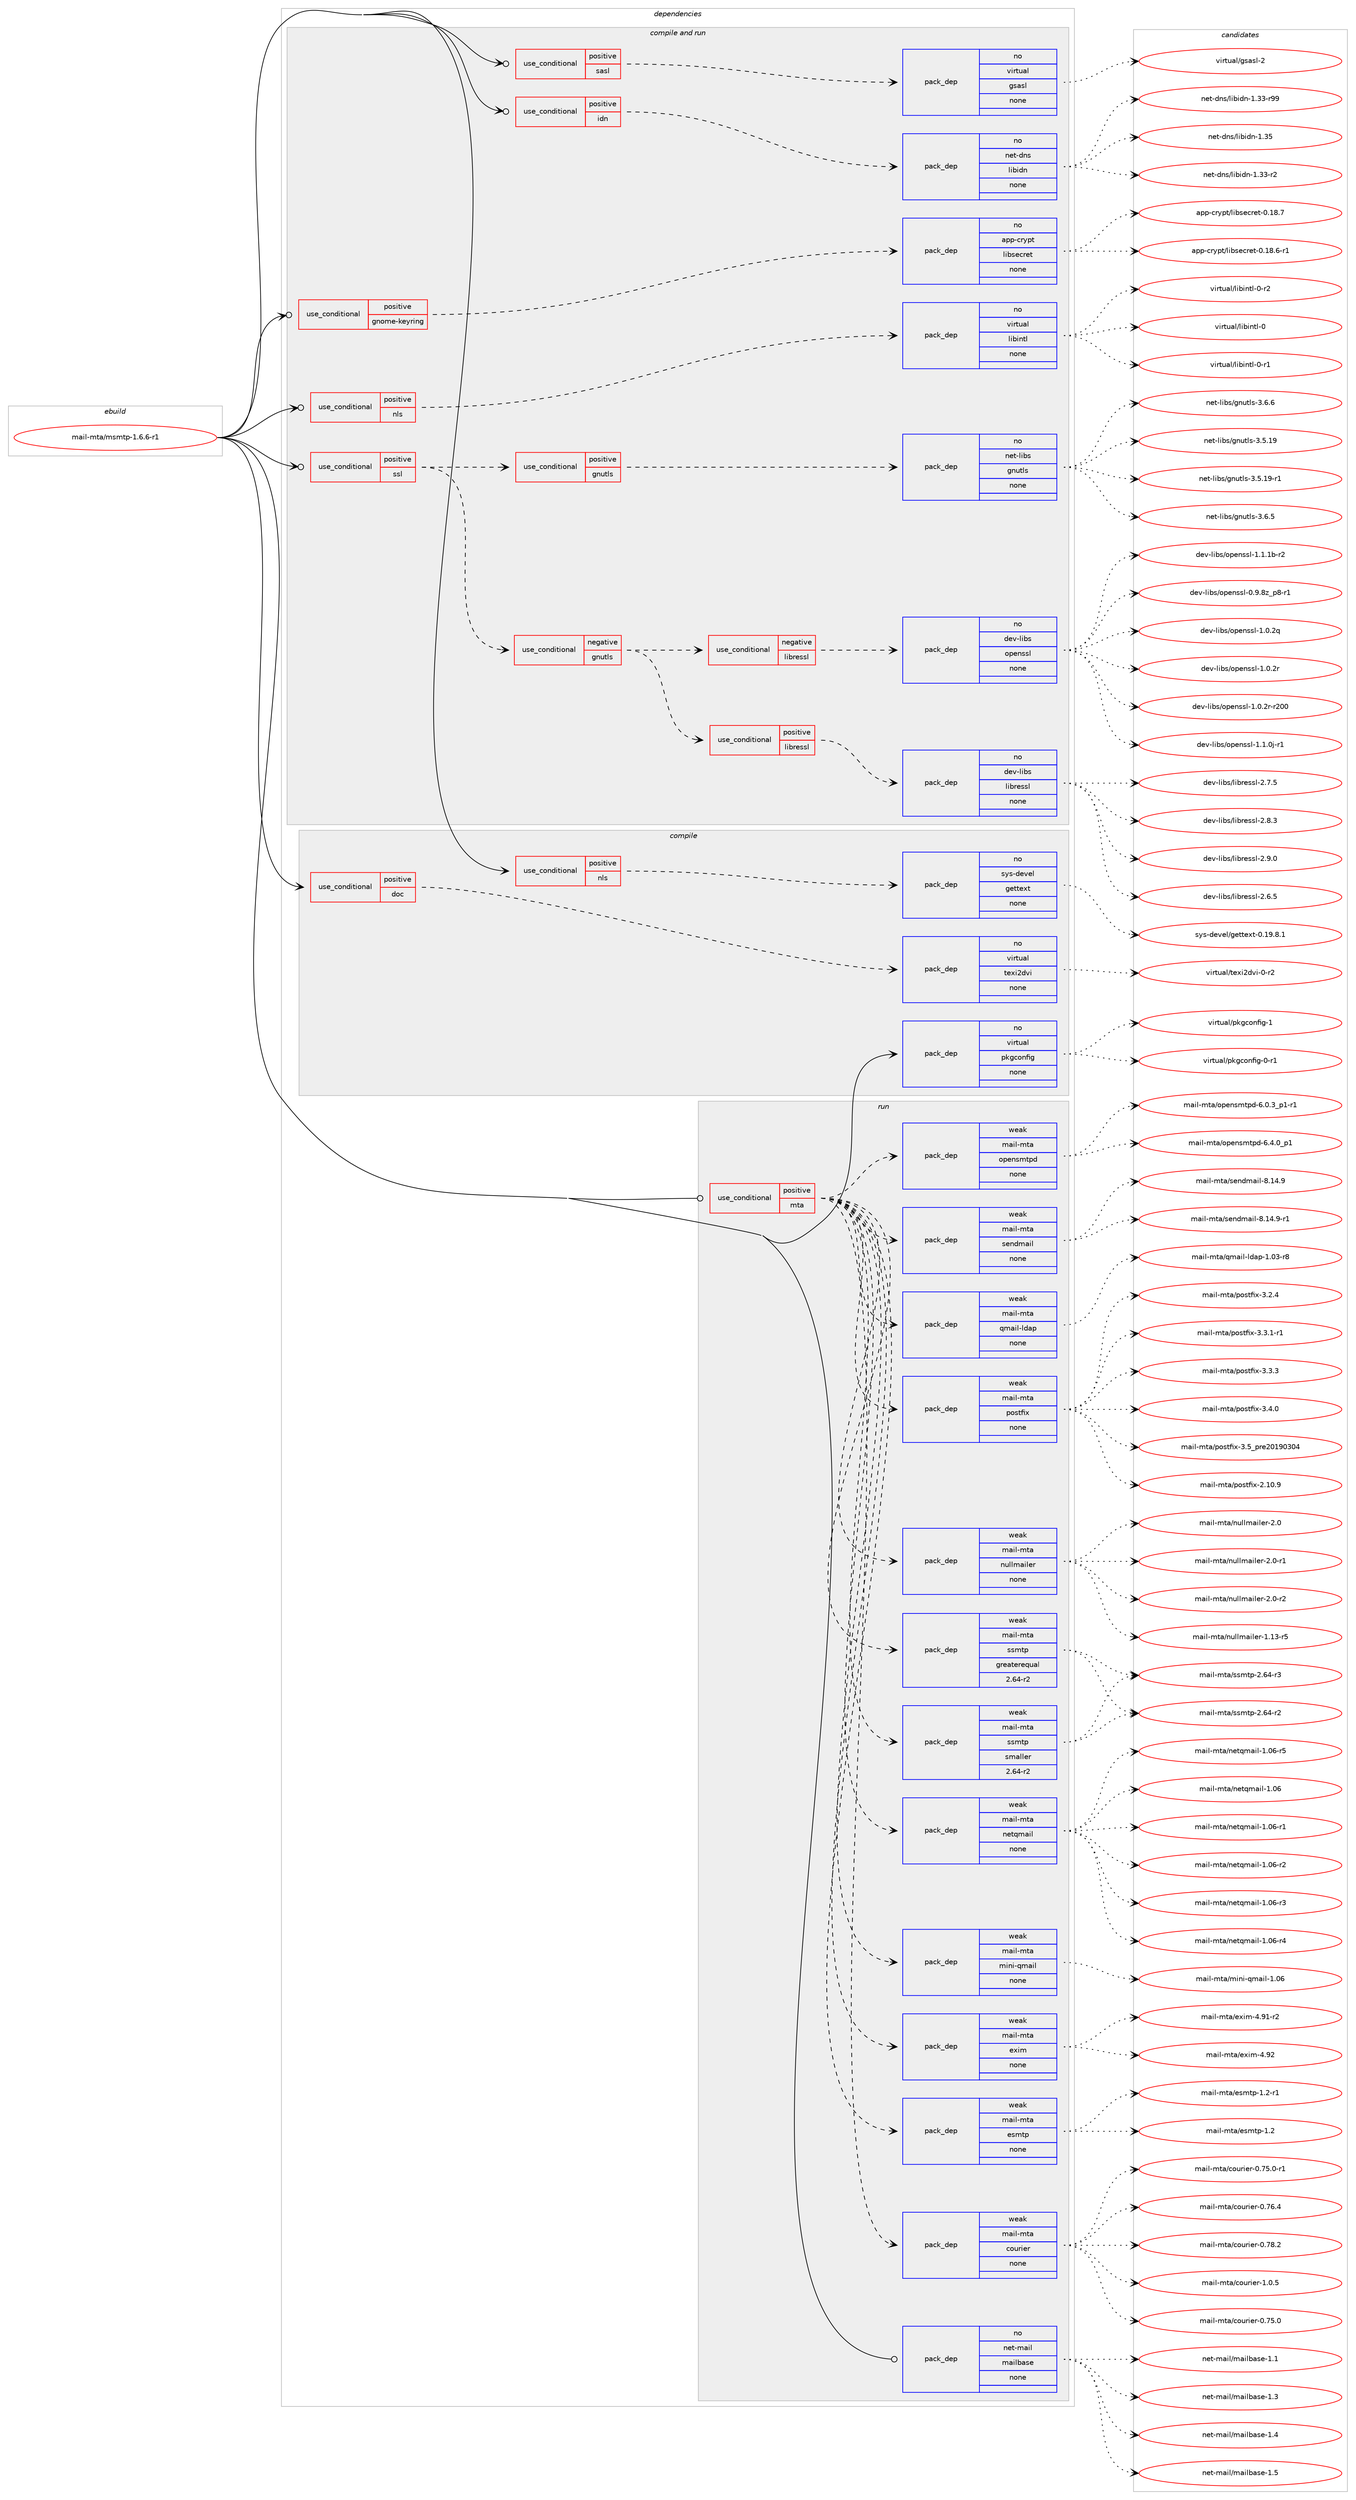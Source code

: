 digraph prolog {

# *************
# Graph options
# *************

newrank=true;
concentrate=true;
compound=true;
graph [rankdir=LR,fontname=Helvetica,fontsize=10,ranksep=1.5];#, ranksep=2.5, nodesep=0.2];
edge  [arrowhead=vee];
node  [fontname=Helvetica,fontsize=10];

# **********
# The ebuild
# **********

subgraph cluster_leftcol {
color=gray;
rank=same;
label=<<i>ebuild</i>>;
id [label="mail-mta/msmtp-1.6.6-r1", color=red, width=4, href="../mail-mta/msmtp-1.6.6-r1.svg"];
}

# ****************
# The dependencies
# ****************

subgraph cluster_midcol {
color=gray;
label=<<i>dependencies</i>>;
subgraph cluster_compile {
fillcolor="#eeeeee";
style=filled;
label=<<i>compile</i>>;
subgraph cond431252 {
dependency1596910 [label=<<TABLE BORDER="0" CELLBORDER="1" CELLSPACING="0" CELLPADDING="4"><TR><TD ROWSPAN="3" CELLPADDING="10">use_conditional</TD></TR><TR><TD>positive</TD></TR><TR><TD>doc</TD></TR></TABLE>>, shape=none, color=red];
subgraph pack1140528 {
dependency1596911 [label=<<TABLE BORDER="0" CELLBORDER="1" CELLSPACING="0" CELLPADDING="4" WIDTH="220"><TR><TD ROWSPAN="6" CELLPADDING="30">pack_dep</TD></TR><TR><TD WIDTH="110">no</TD></TR><TR><TD>virtual</TD></TR><TR><TD>texi2dvi</TD></TR><TR><TD>none</TD></TR><TR><TD></TD></TR></TABLE>>, shape=none, color=blue];
}
dependency1596910:e -> dependency1596911:w [weight=20,style="dashed",arrowhead="vee"];
}
id:e -> dependency1596910:w [weight=20,style="solid",arrowhead="vee"];
subgraph cond431253 {
dependency1596912 [label=<<TABLE BORDER="0" CELLBORDER="1" CELLSPACING="0" CELLPADDING="4"><TR><TD ROWSPAN="3" CELLPADDING="10">use_conditional</TD></TR><TR><TD>positive</TD></TR><TR><TD>nls</TD></TR></TABLE>>, shape=none, color=red];
subgraph pack1140529 {
dependency1596913 [label=<<TABLE BORDER="0" CELLBORDER="1" CELLSPACING="0" CELLPADDING="4" WIDTH="220"><TR><TD ROWSPAN="6" CELLPADDING="30">pack_dep</TD></TR><TR><TD WIDTH="110">no</TD></TR><TR><TD>sys-devel</TD></TR><TR><TD>gettext</TD></TR><TR><TD>none</TD></TR><TR><TD></TD></TR></TABLE>>, shape=none, color=blue];
}
dependency1596912:e -> dependency1596913:w [weight=20,style="dashed",arrowhead="vee"];
}
id:e -> dependency1596912:w [weight=20,style="solid",arrowhead="vee"];
subgraph pack1140530 {
dependency1596914 [label=<<TABLE BORDER="0" CELLBORDER="1" CELLSPACING="0" CELLPADDING="4" WIDTH="220"><TR><TD ROWSPAN="6" CELLPADDING="30">pack_dep</TD></TR><TR><TD WIDTH="110">no</TD></TR><TR><TD>virtual</TD></TR><TR><TD>pkgconfig</TD></TR><TR><TD>none</TD></TR><TR><TD></TD></TR></TABLE>>, shape=none, color=blue];
}
id:e -> dependency1596914:w [weight=20,style="solid",arrowhead="vee"];
}
subgraph cluster_compileandrun {
fillcolor="#eeeeee";
style=filled;
label=<<i>compile and run</i>>;
subgraph cond431254 {
dependency1596915 [label=<<TABLE BORDER="0" CELLBORDER="1" CELLSPACING="0" CELLPADDING="4"><TR><TD ROWSPAN="3" CELLPADDING="10">use_conditional</TD></TR><TR><TD>positive</TD></TR><TR><TD>gnome-keyring</TD></TR></TABLE>>, shape=none, color=red];
subgraph pack1140531 {
dependency1596916 [label=<<TABLE BORDER="0" CELLBORDER="1" CELLSPACING="0" CELLPADDING="4" WIDTH="220"><TR><TD ROWSPAN="6" CELLPADDING="30">pack_dep</TD></TR><TR><TD WIDTH="110">no</TD></TR><TR><TD>app-crypt</TD></TR><TR><TD>libsecret</TD></TR><TR><TD>none</TD></TR><TR><TD></TD></TR></TABLE>>, shape=none, color=blue];
}
dependency1596915:e -> dependency1596916:w [weight=20,style="dashed",arrowhead="vee"];
}
id:e -> dependency1596915:w [weight=20,style="solid",arrowhead="odotvee"];
subgraph cond431255 {
dependency1596917 [label=<<TABLE BORDER="0" CELLBORDER="1" CELLSPACING="0" CELLPADDING="4"><TR><TD ROWSPAN="3" CELLPADDING="10">use_conditional</TD></TR><TR><TD>positive</TD></TR><TR><TD>idn</TD></TR></TABLE>>, shape=none, color=red];
subgraph pack1140532 {
dependency1596918 [label=<<TABLE BORDER="0" CELLBORDER="1" CELLSPACING="0" CELLPADDING="4" WIDTH="220"><TR><TD ROWSPAN="6" CELLPADDING="30">pack_dep</TD></TR><TR><TD WIDTH="110">no</TD></TR><TR><TD>net-dns</TD></TR><TR><TD>libidn</TD></TR><TR><TD>none</TD></TR><TR><TD></TD></TR></TABLE>>, shape=none, color=blue];
}
dependency1596917:e -> dependency1596918:w [weight=20,style="dashed",arrowhead="vee"];
}
id:e -> dependency1596917:w [weight=20,style="solid",arrowhead="odotvee"];
subgraph cond431256 {
dependency1596919 [label=<<TABLE BORDER="0" CELLBORDER="1" CELLSPACING="0" CELLPADDING="4"><TR><TD ROWSPAN="3" CELLPADDING="10">use_conditional</TD></TR><TR><TD>positive</TD></TR><TR><TD>nls</TD></TR></TABLE>>, shape=none, color=red];
subgraph pack1140533 {
dependency1596920 [label=<<TABLE BORDER="0" CELLBORDER="1" CELLSPACING="0" CELLPADDING="4" WIDTH="220"><TR><TD ROWSPAN="6" CELLPADDING="30">pack_dep</TD></TR><TR><TD WIDTH="110">no</TD></TR><TR><TD>virtual</TD></TR><TR><TD>libintl</TD></TR><TR><TD>none</TD></TR><TR><TD></TD></TR></TABLE>>, shape=none, color=blue];
}
dependency1596919:e -> dependency1596920:w [weight=20,style="dashed",arrowhead="vee"];
}
id:e -> dependency1596919:w [weight=20,style="solid",arrowhead="odotvee"];
subgraph cond431257 {
dependency1596921 [label=<<TABLE BORDER="0" CELLBORDER="1" CELLSPACING="0" CELLPADDING="4"><TR><TD ROWSPAN="3" CELLPADDING="10">use_conditional</TD></TR><TR><TD>positive</TD></TR><TR><TD>sasl</TD></TR></TABLE>>, shape=none, color=red];
subgraph pack1140534 {
dependency1596922 [label=<<TABLE BORDER="0" CELLBORDER="1" CELLSPACING="0" CELLPADDING="4" WIDTH="220"><TR><TD ROWSPAN="6" CELLPADDING="30">pack_dep</TD></TR><TR><TD WIDTH="110">no</TD></TR><TR><TD>virtual</TD></TR><TR><TD>gsasl</TD></TR><TR><TD>none</TD></TR><TR><TD></TD></TR></TABLE>>, shape=none, color=blue];
}
dependency1596921:e -> dependency1596922:w [weight=20,style="dashed",arrowhead="vee"];
}
id:e -> dependency1596921:w [weight=20,style="solid",arrowhead="odotvee"];
subgraph cond431258 {
dependency1596923 [label=<<TABLE BORDER="0" CELLBORDER="1" CELLSPACING="0" CELLPADDING="4"><TR><TD ROWSPAN="3" CELLPADDING="10">use_conditional</TD></TR><TR><TD>positive</TD></TR><TR><TD>ssl</TD></TR></TABLE>>, shape=none, color=red];
subgraph cond431259 {
dependency1596924 [label=<<TABLE BORDER="0" CELLBORDER="1" CELLSPACING="0" CELLPADDING="4"><TR><TD ROWSPAN="3" CELLPADDING="10">use_conditional</TD></TR><TR><TD>positive</TD></TR><TR><TD>gnutls</TD></TR></TABLE>>, shape=none, color=red];
subgraph pack1140535 {
dependency1596925 [label=<<TABLE BORDER="0" CELLBORDER="1" CELLSPACING="0" CELLPADDING="4" WIDTH="220"><TR><TD ROWSPAN="6" CELLPADDING="30">pack_dep</TD></TR><TR><TD WIDTH="110">no</TD></TR><TR><TD>net-libs</TD></TR><TR><TD>gnutls</TD></TR><TR><TD>none</TD></TR><TR><TD></TD></TR></TABLE>>, shape=none, color=blue];
}
dependency1596924:e -> dependency1596925:w [weight=20,style="dashed",arrowhead="vee"];
}
dependency1596923:e -> dependency1596924:w [weight=20,style="dashed",arrowhead="vee"];
subgraph cond431260 {
dependency1596926 [label=<<TABLE BORDER="0" CELLBORDER="1" CELLSPACING="0" CELLPADDING="4"><TR><TD ROWSPAN="3" CELLPADDING="10">use_conditional</TD></TR><TR><TD>negative</TD></TR><TR><TD>gnutls</TD></TR></TABLE>>, shape=none, color=red];
subgraph cond431261 {
dependency1596927 [label=<<TABLE BORDER="0" CELLBORDER="1" CELLSPACING="0" CELLPADDING="4"><TR><TD ROWSPAN="3" CELLPADDING="10">use_conditional</TD></TR><TR><TD>negative</TD></TR><TR><TD>libressl</TD></TR></TABLE>>, shape=none, color=red];
subgraph pack1140536 {
dependency1596928 [label=<<TABLE BORDER="0" CELLBORDER="1" CELLSPACING="0" CELLPADDING="4" WIDTH="220"><TR><TD ROWSPAN="6" CELLPADDING="30">pack_dep</TD></TR><TR><TD WIDTH="110">no</TD></TR><TR><TD>dev-libs</TD></TR><TR><TD>openssl</TD></TR><TR><TD>none</TD></TR><TR><TD></TD></TR></TABLE>>, shape=none, color=blue];
}
dependency1596927:e -> dependency1596928:w [weight=20,style="dashed",arrowhead="vee"];
}
dependency1596926:e -> dependency1596927:w [weight=20,style="dashed",arrowhead="vee"];
subgraph cond431262 {
dependency1596929 [label=<<TABLE BORDER="0" CELLBORDER="1" CELLSPACING="0" CELLPADDING="4"><TR><TD ROWSPAN="3" CELLPADDING="10">use_conditional</TD></TR><TR><TD>positive</TD></TR><TR><TD>libressl</TD></TR></TABLE>>, shape=none, color=red];
subgraph pack1140537 {
dependency1596930 [label=<<TABLE BORDER="0" CELLBORDER="1" CELLSPACING="0" CELLPADDING="4" WIDTH="220"><TR><TD ROWSPAN="6" CELLPADDING="30">pack_dep</TD></TR><TR><TD WIDTH="110">no</TD></TR><TR><TD>dev-libs</TD></TR><TR><TD>libressl</TD></TR><TR><TD>none</TD></TR><TR><TD></TD></TR></TABLE>>, shape=none, color=blue];
}
dependency1596929:e -> dependency1596930:w [weight=20,style="dashed",arrowhead="vee"];
}
dependency1596926:e -> dependency1596929:w [weight=20,style="dashed",arrowhead="vee"];
}
dependency1596923:e -> dependency1596926:w [weight=20,style="dashed",arrowhead="vee"];
}
id:e -> dependency1596923:w [weight=20,style="solid",arrowhead="odotvee"];
}
subgraph cluster_run {
fillcolor="#eeeeee";
style=filled;
label=<<i>run</i>>;
subgraph cond431263 {
dependency1596931 [label=<<TABLE BORDER="0" CELLBORDER="1" CELLSPACING="0" CELLPADDING="4"><TR><TD ROWSPAN="3" CELLPADDING="10">use_conditional</TD></TR><TR><TD>positive</TD></TR><TR><TD>mta</TD></TR></TABLE>>, shape=none, color=red];
subgraph pack1140538 {
dependency1596932 [label=<<TABLE BORDER="0" CELLBORDER="1" CELLSPACING="0" CELLPADDING="4" WIDTH="220"><TR><TD ROWSPAN="6" CELLPADDING="30">pack_dep</TD></TR><TR><TD WIDTH="110">weak</TD></TR><TR><TD>mail-mta</TD></TR><TR><TD>courier</TD></TR><TR><TD>none</TD></TR><TR><TD></TD></TR></TABLE>>, shape=none, color=blue];
}
dependency1596931:e -> dependency1596932:w [weight=20,style="dashed",arrowhead="vee"];
subgraph pack1140539 {
dependency1596933 [label=<<TABLE BORDER="0" CELLBORDER="1" CELLSPACING="0" CELLPADDING="4" WIDTH="220"><TR><TD ROWSPAN="6" CELLPADDING="30">pack_dep</TD></TR><TR><TD WIDTH="110">weak</TD></TR><TR><TD>mail-mta</TD></TR><TR><TD>esmtp</TD></TR><TR><TD>none</TD></TR><TR><TD></TD></TR></TABLE>>, shape=none, color=blue];
}
dependency1596931:e -> dependency1596933:w [weight=20,style="dashed",arrowhead="vee"];
subgraph pack1140540 {
dependency1596934 [label=<<TABLE BORDER="0" CELLBORDER="1" CELLSPACING="0" CELLPADDING="4" WIDTH="220"><TR><TD ROWSPAN="6" CELLPADDING="30">pack_dep</TD></TR><TR><TD WIDTH="110">weak</TD></TR><TR><TD>mail-mta</TD></TR><TR><TD>exim</TD></TR><TR><TD>none</TD></TR><TR><TD></TD></TR></TABLE>>, shape=none, color=blue];
}
dependency1596931:e -> dependency1596934:w [weight=20,style="dashed",arrowhead="vee"];
subgraph pack1140541 {
dependency1596935 [label=<<TABLE BORDER="0" CELLBORDER="1" CELLSPACING="0" CELLPADDING="4" WIDTH="220"><TR><TD ROWSPAN="6" CELLPADDING="30">pack_dep</TD></TR><TR><TD WIDTH="110">weak</TD></TR><TR><TD>mail-mta</TD></TR><TR><TD>mini-qmail</TD></TR><TR><TD>none</TD></TR><TR><TD></TD></TR></TABLE>>, shape=none, color=blue];
}
dependency1596931:e -> dependency1596935:w [weight=20,style="dashed",arrowhead="vee"];
subgraph pack1140542 {
dependency1596936 [label=<<TABLE BORDER="0" CELLBORDER="1" CELLSPACING="0" CELLPADDING="4" WIDTH="220"><TR><TD ROWSPAN="6" CELLPADDING="30">pack_dep</TD></TR><TR><TD WIDTH="110">weak</TD></TR><TR><TD>mail-mta</TD></TR><TR><TD>netqmail</TD></TR><TR><TD>none</TD></TR><TR><TD></TD></TR></TABLE>>, shape=none, color=blue];
}
dependency1596931:e -> dependency1596936:w [weight=20,style="dashed",arrowhead="vee"];
subgraph pack1140543 {
dependency1596937 [label=<<TABLE BORDER="0" CELLBORDER="1" CELLSPACING="0" CELLPADDING="4" WIDTH="220"><TR><TD ROWSPAN="6" CELLPADDING="30">pack_dep</TD></TR><TR><TD WIDTH="110">weak</TD></TR><TR><TD>mail-mta</TD></TR><TR><TD>nullmailer</TD></TR><TR><TD>none</TD></TR><TR><TD></TD></TR></TABLE>>, shape=none, color=blue];
}
dependency1596931:e -> dependency1596937:w [weight=20,style="dashed",arrowhead="vee"];
subgraph pack1140544 {
dependency1596938 [label=<<TABLE BORDER="0" CELLBORDER="1" CELLSPACING="0" CELLPADDING="4" WIDTH="220"><TR><TD ROWSPAN="6" CELLPADDING="30">pack_dep</TD></TR><TR><TD WIDTH="110">weak</TD></TR><TR><TD>mail-mta</TD></TR><TR><TD>postfix</TD></TR><TR><TD>none</TD></TR><TR><TD></TD></TR></TABLE>>, shape=none, color=blue];
}
dependency1596931:e -> dependency1596938:w [weight=20,style="dashed",arrowhead="vee"];
subgraph pack1140545 {
dependency1596939 [label=<<TABLE BORDER="0" CELLBORDER="1" CELLSPACING="0" CELLPADDING="4" WIDTH="220"><TR><TD ROWSPAN="6" CELLPADDING="30">pack_dep</TD></TR><TR><TD WIDTH="110">weak</TD></TR><TR><TD>mail-mta</TD></TR><TR><TD>qmail-ldap</TD></TR><TR><TD>none</TD></TR><TR><TD></TD></TR></TABLE>>, shape=none, color=blue];
}
dependency1596931:e -> dependency1596939:w [weight=20,style="dashed",arrowhead="vee"];
subgraph pack1140546 {
dependency1596940 [label=<<TABLE BORDER="0" CELLBORDER="1" CELLSPACING="0" CELLPADDING="4" WIDTH="220"><TR><TD ROWSPAN="6" CELLPADDING="30">pack_dep</TD></TR><TR><TD WIDTH="110">weak</TD></TR><TR><TD>mail-mta</TD></TR><TR><TD>sendmail</TD></TR><TR><TD>none</TD></TR><TR><TD></TD></TR></TABLE>>, shape=none, color=blue];
}
dependency1596931:e -> dependency1596940:w [weight=20,style="dashed",arrowhead="vee"];
subgraph pack1140547 {
dependency1596941 [label=<<TABLE BORDER="0" CELLBORDER="1" CELLSPACING="0" CELLPADDING="4" WIDTH="220"><TR><TD ROWSPAN="6" CELLPADDING="30">pack_dep</TD></TR><TR><TD WIDTH="110">weak</TD></TR><TR><TD>mail-mta</TD></TR><TR><TD>opensmtpd</TD></TR><TR><TD>none</TD></TR><TR><TD></TD></TR></TABLE>>, shape=none, color=blue];
}
dependency1596931:e -> dependency1596941:w [weight=20,style="dashed",arrowhead="vee"];
subgraph pack1140548 {
dependency1596942 [label=<<TABLE BORDER="0" CELLBORDER="1" CELLSPACING="0" CELLPADDING="4" WIDTH="220"><TR><TD ROWSPAN="6" CELLPADDING="30">pack_dep</TD></TR><TR><TD WIDTH="110">weak</TD></TR><TR><TD>mail-mta</TD></TR><TR><TD>ssmtp</TD></TR><TR><TD>smaller</TD></TR><TR><TD>2.64-r2</TD></TR></TABLE>>, shape=none, color=blue];
}
dependency1596931:e -> dependency1596942:w [weight=20,style="dashed",arrowhead="vee"];
subgraph pack1140549 {
dependency1596943 [label=<<TABLE BORDER="0" CELLBORDER="1" CELLSPACING="0" CELLPADDING="4" WIDTH="220"><TR><TD ROWSPAN="6" CELLPADDING="30">pack_dep</TD></TR><TR><TD WIDTH="110">weak</TD></TR><TR><TD>mail-mta</TD></TR><TR><TD>ssmtp</TD></TR><TR><TD>greaterequal</TD></TR><TR><TD>2.64-r2</TD></TR></TABLE>>, shape=none, color=blue];
}
dependency1596931:e -> dependency1596943:w [weight=20,style="dashed",arrowhead="vee"];
}
id:e -> dependency1596931:w [weight=20,style="solid",arrowhead="odot"];
subgraph pack1140550 {
dependency1596944 [label=<<TABLE BORDER="0" CELLBORDER="1" CELLSPACING="0" CELLPADDING="4" WIDTH="220"><TR><TD ROWSPAN="6" CELLPADDING="30">pack_dep</TD></TR><TR><TD WIDTH="110">no</TD></TR><TR><TD>net-mail</TD></TR><TR><TD>mailbase</TD></TR><TR><TD>none</TD></TR><TR><TD></TD></TR></TABLE>>, shape=none, color=blue];
}
id:e -> dependency1596944:w [weight=20,style="solid",arrowhead="odot"];
}
}

# **************
# The candidates
# **************

subgraph cluster_choices {
rank=same;
color=gray;
label=<<i>candidates</i>>;

subgraph choice1140528 {
color=black;
nodesep=1;
choice11810511411611797108471161011201055010011810545484511450 [label="virtual/texi2dvi-0-r2", color=red, width=4,href="../virtual/texi2dvi-0-r2.svg"];
dependency1596911:e -> choice11810511411611797108471161011201055010011810545484511450:w [style=dotted,weight="100"];
}
subgraph choice1140529 {
color=black;
nodesep=1;
choice1151211154510010111810110847103101116116101120116454846495746564649 [label="sys-devel/gettext-0.19.8.1", color=red, width=4,href="../sys-devel/gettext-0.19.8.1.svg"];
dependency1596913:e -> choice1151211154510010111810110847103101116116101120116454846495746564649:w [style=dotted,weight="100"];
}
subgraph choice1140530 {
color=black;
nodesep=1;
choice11810511411611797108471121071039911111010210510345484511449 [label="virtual/pkgconfig-0-r1", color=red, width=4,href="../virtual/pkgconfig-0-r1.svg"];
choice1181051141161179710847112107103991111101021051034549 [label="virtual/pkgconfig-1", color=red, width=4,href="../virtual/pkgconfig-1.svg"];
dependency1596914:e -> choice11810511411611797108471121071039911111010210510345484511449:w [style=dotted,weight="100"];
dependency1596914:e -> choice1181051141161179710847112107103991111101021051034549:w [style=dotted,weight="100"];
}
subgraph choice1140531 {
color=black;
nodesep=1;
choice971121124599114121112116471081059811510199114101116454846495646544511449 [label="app-crypt/libsecret-0.18.6-r1", color=red, width=4,href="../app-crypt/libsecret-0.18.6-r1.svg"];
choice97112112459911412111211647108105981151019911410111645484649564655 [label="app-crypt/libsecret-0.18.7", color=red, width=4,href="../app-crypt/libsecret-0.18.7.svg"];
dependency1596916:e -> choice971121124599114121112116471081059811510199114101116454846495646544511449:w [style=dotted,weight="100"];
dependency1596916:e -> choice97112112459911412111211647108105981151019911410111645484649564655:w [style=dotted,weight="100"];
}
subgraph choice1140532 {
color=black;
nodesep=1;
choice11010111645100110115471081059810510011045494651514511450 [label="net-dns/libidn-1.33-r2", color=red, width=4,href="../net-dns/libidn-1.33-r2.svg"];
choice1101011164510011011547108105981051001104549465151451145757 [label="net-dns/libidn-1.33-r99", color=red, width=4,href="../net-dns/libidn-1.33-r99.svg"];
choice1101011164510011011547108105981051001104549465153 [label="net-dns/libidn-1.35", color=red, width=4,href="../net-dns/libidn-1.35.svg"];
dependency1596918:e -> choice11010111645100110115471081059810510011045494651514511450:w [style=dotted,weight="100"];
dependency1596918:e -> choice1101011164510011011547108105981051001104549465151451145757:w [style=dotted,weight="100"];
dependency1596918:e -> choice1101011164510011011547108105981051001104549465153:w [style=dotted,weight="100"];
}
subgraph choice1140533 {
color=black;
nodesep=1;
choice1181051141161179710847108105981051101161084548 [label="virtual/libintl-0", color=red, width=4,href="../virtual/libintl-0.svg"];
choice11810511411611797108471081059810511011610845484511449 [label="virtual/libintl-0-r1", color=red, width=4,href="../virtual/libintl-0-r1.svg"];
choice11810511411611797108471081059810511011610845484511450 [label="virtual/libintl-0-r2", color=red, width=4,href="../virtual/libintl-0-r2.svg"];
dependency1596920:e -> choice1181051141161179710847108105981051101161084548:w [style=dotted,weight="100"];
dependency1596920:e -> choice11810511411611797108471081059810511011610845484511449:w [style=dotted,weight="100"];
dependency1596920:e -> choice11810511411611797108471081059810511011610845484511450:w [style=dotted,weight="100"];
}
subgraph choice1140534 {
color=black;
nodesep=1;
choice1181051141161179710847103115971151084550 [label="virtual/gsasl-2", color=red, width=4,href="../virtual/gsasl-2.svg"];
dependency1596922:e -> choice1181051141161179710847103115971151084550:w [style=dotted,weight="100"];
}
subgraph choice1140535 {
color=black;
nodesep=1;
choice11010111645108105981154710311011711610811545514653464957 [label="net-libs/gnutls-3.5.19", color=red, width=4,href="../net-libs/gnutls-3.5.19.svg"];
choice110101116451081059811547103110117116108115455146534649574511449 [label="net-libs/gnutls-3.5.19-r1", color=red, width=4,href="../net-libs/gnutls-3.5.19-r1.svg"];
choice110101116451081059811547103110117116108115455146544653 [label="net-libs/gnutls-3.6.5", color=red, width=4,href="../net-libs/gnutls-3.6.5.svg"];
choice110101116451081059811547103110117116108115455146544654 [label="net-libs/gnutls-3.6.6", color=red, width=4,href="../net-libs/gnutls-3.6.6.svg"];
dependency1596925:e -> choice11010111645108105981154710311011711610811545514653464957:w [style=dotted,weight="100"];
dependency1596925:e -> choice110101116451081059811547103110117116108115455146534649574511449:w [style=dotted,weight="100"];
dependency1596925:e -> choice110101116451081059811547103110117116108115455146544653:w [style=dotted,weight="100"];
dependency1596925:e -> choice110101116451081059811547103110117116108115455146544654:w [style=dotted,weight="100"];
}
subgraph choice1140536 {
color=black;
nodesep=1;
choice10010111845108105981154711111210111011511510845484657465612295112564511449 [label="dev-libs/openssl-0.9.8z_p8-r1", color=red, width=4,href="../dev-libs/openssl-0.9.8z_p8-r1.svg"];
choice100101118451081059811547111112101110115115108454946484650113 [label="dev-libs/openssl-1.0.2q", color=red, width=4,href="../dev-libs/openssl-1.0.2q.svg"];
choice100101118451081059811547111112101110115115108454946484650114 [label="dev-libs/openssl-1.0.2r", color=red, width=4,href="../dev-libs/openssl-1.0.2r.svg"];
choice10010111845108105981154711111210111011511510845494648465011445114504848 [label="dev-libs/openssl-1.0.2r-r200", color=red, width=4,href="../dev-libs/openssl-1.0.2r-r200.svg"];
choice1001011184510810598115471111121011101151151084549464946481064511449 [label="dev-libs/openssl-1.1.0j-r1", color=red, width=4,href="../dev-libs/openssl-1.1.0j-r1.svg"];
choice100101118451081059811547111112101110115115108454946494649984511450 [label="dev-libs/openssl-1.1.1b-r2", color=red, width=4,href="../dev-libs/openssl-1.1.1b-r2.svg"];
dependency1596928:e -> choice10010111845108105981154711111210111011511510845484657465612295112564511449:w [style=dotted,weight="100"];
dependency1596928:e -> choice100101118451081059811547111112101110115115108454946484650113:w [style=dotted,weight="100"];
dependency1596928:e -> choice100101118451081059811547111112101110115115108454946484650114:w [style=dotted,weight="100"];
dependency1596928:e -> choice10010111845108105981154711111210111011511510845494648465011445114504848:w [style=dotted,weight="100"];
dependency1596928:e -> choice1001011184510810598115471111121011101151151084549464946481064511449:w [style=dotted,weight="100"];
dependency1596928:e -> choice100101118451081059811547111112101110115115108454946494649984511450:w [style=dotted,weight="100"];
}
subgraph choice1140537 {
color=black;
nodesep=1;
choice10010111845108105981154710810598114101115115108455046544653 [label="dev-libs/libressl-2.6.5", color=red, width=4,href="../dev-libs/libressl-2.6.5.svg"];
choice10010111845108105981154710810598114101115115108455046554653 [label="dev-libs/libressl-2.7.5", color=red, width=4,href="../dev-libs/libressl-2.7.5.svg"];
choice10010111845108105981154710810598114101115115108455046564651 [label="dev-libs/libressl-2.8.3", color=red, width=4,href="../dev-libs/libressl-2.8.3.svg"];
choice10010111845108105981154710810598114101115115108455046574648 [label="dev-libs/libressl-2.9.0", color=red, width=4,href="../dev-libs/libressl-2.9.0.svg"];
dependency1596930:e -> choice10010111845108105981154710810598114101115115108455046544653:w [style=dotted,weight="100"];
dependency1596930:e -> choice10010111845108105981154710810598114101115115108455046554653:w [style=dotted,weight="100"];
dependency1596930:e -> choice10010111845108105981154710810598114101115115108455046564651:w [style=dotted,weight="100"];
dependency1596930:e -> choice10010111845108105981154710810598114101115115108455046574648:w [style=dotted,weight="100"];
}
subgraph choice1140538 {
color=black;
nodesep=1;
choice109971051084510911697479911111711410510111445484655534648 [label="mail-mta/courier-0.75.0", color=red, width=4,href="../mail-mta/courier-0.75.0.svg"];
choice1099710510845109116974799111117114105101114454846555346484511449 [label="mail-mta/courier-0.75.0-r1", color=red, width=4,href="../mail-mta/courier-0.75.0-r1.svg"];
choice109971051084510911697479911111711410510111445484655544652 [label="mail-mta/courier-0.76.4", color=red, width=4,href="../mail-mta/courier-0.76.4.svg"];
choice109971051084510911697479911111711410510111445484655564650 [label="mail-mta/courier-0.78.2", color=red, width=4,href="../mail-mta/courier-0.78.2.svg"];
choice1099710510845109116974799111117114105101114454946484653 [label="mail-mta/courier-1.0.5", color=red, width=4,href="../mail-mta/courier-1.0.5.svg"];
dependency1596932:e -> choice109971051084510911697479911111711410510111445484655534648:w [style=dotted,weight="100"];
dependency1596932:e -> choice1099710510845109116974799111117114105101114454846555346484511449:w [style=dotted,weight="100"];
dependency1596932:e -> choice109971051084510911697479911111711410510111445484655544652:w [style=dotted,weight="100"];
dependency1596932:e -> choice109971051084510911697479911111711410510111445484655564650:w [style=dotted,weight="100"];
dependency1596932:e -> choice1099710510845109116974799111117114105101114454946484653:w [style=dotted,weight="100"];
}
subgraph choice1140539 {
color=black;
nodesep=1;
choice1099710510845109116974710111510911611245494650 [label="mail-mta/esmtp-1.2", color=red, width=4,href="../mail-mta/esmtp-1.2.svg"];
choice10997105108451091169747101115109116112454946504511449 [label="mail-mta/esmtp-1.2-r1", color=red, width=4,href="../mail-mta/esmtp-1.2-r1.svg"];
dependency1596933:e -> choice1099710510845109116974710111510911611245494650:w [style=dotted,weight="100"];
dependency1596933:e -> choice10997105108451091169747101115109116112454946504511449:w [style=dotted,weight="100"];
}
subgraph choice1140540 {
color=black;
nodesep=1;
choice1099710510845109116974710112010510945524657494511450 [label="mail-mta/exim-4.91-r2", color=red, width=4,href="../mail-mta/exim-4.91-r2.svg"];
choice109971051084510911697471011201051094552465750 [label="mail-mta/exim-4.92", color=red, width=4,href="../mail-mta/exim-4.92.svg"];
dependency1596934:e -> choice1099710510845109116974710112010510945524657494511450:w [style=dotted,weight="100"];
dependency1596934:e -> choice109971051084510911697471011201051094552465750:w [style=dotted,weight="100"];
}
subgraph choice1140541 {
color=black;
nodesep=1;
choice1099710510845109116974710910511010545113109971051084549464854 [label="mail-mta/mini-qmail-1.06", color=red, width=4,href="../mail-mta/mini-qmail-1.06.svg"];
dependency1596935:e -> choice1099710510845109116974710910511010545113109971051084549464854:w [style=dotted,weight="100"];
}
subgraph choice1140542 {
color=black;
nodesep=1;
choice10997105108451091169747110101116113109971051084549464854 [label="mail-mta/netqmail-1.06", color=red, width=4,href="../mail-mta/netqmail-1.06.svg"];
choice109971051084510911697471101011161131099710510845494648544511449 [label="mail-mta/netqmail-1.06-r1", color=red, width=4,href="../mail-mta/netqmail-1.06-r1.svg"];
choice109971051084510911697471101011161131099710510845494648544511450 [label="mail-mta/netqmail-1.06-r2", color=red, width=4,href="../mail-mta/netqmail-1.06-r2.svg"];
choice109971051084510911697471101011161131099710510845494648544511451 [label="mail-mta/netqmail-1.06-r3", color=red, width=4,href="../mail-mta/netqmail-1.06-r3.svg"];
choice109971051084510911697471101011161131099710510845494648544511452 [label="mail-mta/netqmail-1.06-r4", color=red, width=4,href="../mail-mta/netqmail-1.06-r4.svg"];
choice109971051084510911697471101011161131099710510845494648544511453 [label="mail-mta/netqmail-1.06-r5", color=red, width=4,href="../mail-mta/netqmail-1.06-r5.svg"];
dependency1596936:e -> choice10997105108451091169747110101116113109971051084549464854:w [style=dotted,weight="100"];
dependency1596936:e -> choice109971051084510911697471101011161131099710510845494648544511449:w [style=dotted,weight="100"];
dependency1596936:e -> choice109971051084510911697471101011161131099710510845494648544511450:w [style=dotted,weight="100"];
dependency1596936:e -> choice109971051084510911697471101011161131099710510845494648544511451:w [style=dotted,weight="100"];
dependency1596936:e -> choice109971051084510911697471101011161131099710510845494648544511452:w [style=dotted,weight="100"];
dependency1596936:e -> choice109971051084510911697471101011161131099710510845494648544511453:w [style=dotted,weight="100"];
}
subgraph choice1140543 {
color=black;
nodesep=1;
choice109971051084510911697471101171081081099710510810111445494649514511453 [label="mail-mta/nullmailer-1.13-r5", color=red, width=4,href="../mail-mta/nullmailer-1.13-r5.svg"];
choice109971051084510911697471101171081081099710510810111445504648 [label="mail-mta/nullmailer-2.0", color=red, width=4,href="../mail-mta/nullmailer-2.0.svg"];
choice1099710510845109116974711011710810810997105108101114455046484511449 [label="mail-mta/nullmailer-2.0-r1", color=red, width=4,href="../mail-mta/nullmailer-2.0-r1.svg"];
choice1099710510845109116974711011710810810997105108101114455046484511450 [label="mail-mta/nullmailer-2.0-r2", color=red, width=4,href="../mail-mta/nullmailer-2.0-r2.svg"];
dependency1596937:e -> choice109971051084510911697471101171081081099710510810111445494649514511453:w [style=dotted,weight="100"];
dependency1596937:e -> choice109971051084510911697471101171081081099710510810111445504648:w [style=dotted,weight="100"];
dependency1596937:e -> choice1099710510845109116974711011710810810997105108101114455046484511449:w [style=dotted,weight="100"];
dependency1596937:e -> choice1099710510845109116974711011710810810997105108101114455046484511450:w [style=dotted,weight="100"];
}
subgraph choice1140544 {
color=black;
nodesep=1;
choice1099710510845109116974711211111511610210512045504649484657 [label="mail-mta/postfix-2.10.9", color=red, width=4,href="../mail-mta/postfix-2.10.9.svg"];
choice10997105108451091169747112111115116102105120455146504652 [label="mail-mta/postfix-3.2.4", color=red, width=4,href="../mail-mta/postfix-3.2.4.svg"];
choice109971051084510911697471121111151161021051204551465146494511449 [label="mail-mta/postfix-3.3.1-r1", color=red, width=4,href="../mail-mta/postfix-3.3.1-r1.svg"];
choice10997105108451091169747112111115116102105120455146514651 [label="mail-mta/postfix-3.3.3", color=red, width=4,href="../mail-mta/postfix-3.3.3.svg"];
choice10997105108451091169747112111115116102105120455146524648 [label="mail-mta/postfix-3.4.0", color=red, width=4,href="../mail-mta/postfix-3.4.0.svg"];
choice1099710510845109116974711211111511610210512045514653951121141015048495748514852 [label="mail-mta/postfix-3.5_pre20190304", color=red, width=4,href="../mail-mta/postfix-3.5_pre20190304.svg"];
dependency1596938:e -> choice1099710510845109116974711211111511610210512045504649484657:w [style=dotted,weight="100"];
dependency1596938:e -> choice10997105108451091169747112111115116102105120455146504652:w [style=dotted,weight="100"];
dependency1596938:e -> choice109971051084510911697471121111151161021051204551465146494511449:w [style=dotted,weight="100"];
dependency1596938:e -> choice10997105108451091169747112111115116102105120455146514651:w [style=dotted,weight="100"];
dependency1596938:e -> choice10997105108451091169747112111115116102105120455146524648:w [style=dotted,weight="100"];
dependency1596938:e -> choice1099710510845109116974711211111511610210512045514653951121141015048495748514852:w [style=dotted,weight="100"];
}
subgraph choice1140545 {
color=black;
nodesep=1;
choice1099710510845109116974711310997105108451081009711245494648514511456 [label="mail-mta/qmail-ldap-1.03-r8", color=red, width=4,href="../mail-mta/qmail-ldap-1.03-r8.svg"];
dependency1596939:e -> choice1099710510845109116974711310997105108451081009711245494648514511456:w [style=dotted,weight="100"];
}
subgraph choice1140546 {
color=black;
nodesep=1;
choice109971051084510911697471151011101001099710510845564649524657 [label="mail-mta/sendmail-8.14.9", color=red, width=4,href="../mail-mta/sendmail-8.14.9.svg"];
choice1099710510845109116974711510111010010997105108455646495246574511449 [label="mail-mta/sendmail-8.14.9-r1", color=red, width=4,href="../mail-mta/sendmail-8.14.9-r1.svg"];
dependency1596940:e -> choice109971051084510911697471151011101001099710510845564649524657:w [style=dotted,weight="100"];
dependency1596940:e -> choice1099710510845109116974711510111010010997105108455646495246574511449:w [style=dotted,weight="100"];
}
subgraph choice1140547 {
color=black;
nodesep=1;
choice1099710510845109116974711111210111011510911611210045544648465195112494511449 [label="mail-mta/opensmtpd-6.0.3_p1-r1", color=red, width=4,href="../mail-mta/opensmtpd-6.0.3_p1-r1.svg"];
choice109971051084510911697471111121011101151091161121004554465246489511249 [label="mail-mta/opensmtpd-6.4.0_p1", color=red, width=4,href="../mail-mta/opensmtpd-6.4.0_p1.svg"];
dependency1596941:e -> choice1099710510845109116974711111210111011510911611210045544648465195112494511449:w [style=dotted,weight="100"];
dependency1596941:e -> choice109971051084510911697471111121011101151091161121004554465246489511249:w [style=dotted,weight="100"];
}
subgraph choice1140548 {
color=black;
nodesep=1;
choice1099710510845109116974711511510911611245504654524511450 [label="mail-mta/ssmtp-2.64-r2", color=red, width=4,href="../mail-mta/ssmtp-2.64-r2.svg"];
choice1099710510845109116974711511510911611245504654524511451 [label="mail-mta/ssmtp-2.64-r3", color=red, width=4,href="../mail-mta/ssmtp-2.64-r3.svg"];
dependency1596942:e -> choice1099710510845109116974711511510911611245504654524511450:w [style=dotted,weight="100"];
dependency1596942:e -> choice1099710510845109116974711511510911611245504654524511451:w [style=dotted,weight="100"];
}
subgraph choice1140549 {
color=black;
nodesep=1;
choice1099710510845109116974711511510911611245504654524511450 [label="mail-mta/ssmtp-2.64-r2", color=red, width=4,href="../mail-mta/ssmtp-2.64-r2.svg"];
choice1099710510845109116974711511510911611245504654524511451 [label="mail-mta/ssmtp-2.64-r3", color=red, width=4,href="../mail-mta/ssmtp-2.64-r3.svg"];
dependency1596943:e -> choice1099710510845109116974711511510911611245504654524511450:w [style=dotted,weight="100"];
dependency1596943:e -> choice1099710510845109116974711511510911611245504654524511451:w [style=dotted,weight="100"];
}
subgraph choice1140550 {
color=black;
nodesep=1;
choice11010111645109971051084710997105108989711510145494649 [label="net-mail/mailbase-1.1", color=red, width=4,href="../net-mail/mailbase-1.1.svg"];
choice11010111645109971051084710997105108989711510145494651 [label="net-mail/mailbase-1.3", color=red, width=4,href="../net-mail/mailbase-1.3.svg"];
choice11010111645109971051084710997105108989711510145494652 [label="net-mail/mailbase-1.4", color=red, width=4,href="../net-mail/mailbase-1.4.svg"];
choice11010111645109971051084710997105108989711510145494653 [label="net-mail/mailbase-1.5", color=red, width=4,href="../net-mail/mailbase-1.5.svg"];
dependency1596944:e -> choice11010111645109971051084710997105108989711510145494649:w [style=dotted,weight="100"];
dependency1596944:e -> choice11010111645109971051084710997105108989711510145494651:w [style=dotted,weight="100"];
dependency1596944:e -> choice11010111645109971051084710997105108989711510145494652:w [style=dotted,weight="100"];
dependency1596944:e -> choice11010111645109971051084710997105108989711510145494653:w [style=dotted,weight="100"];
}
}

}
